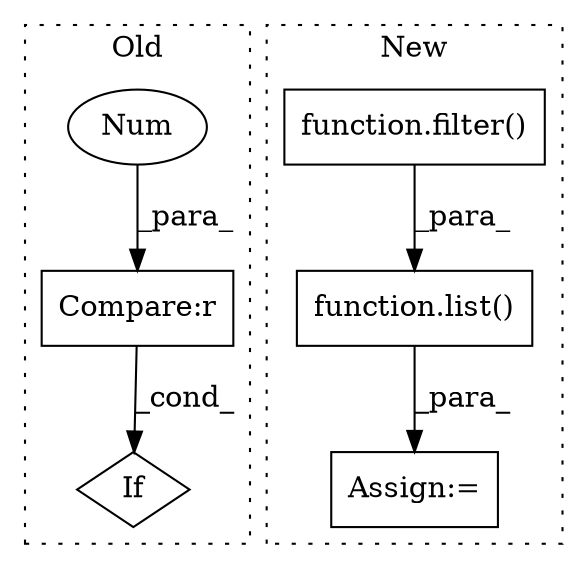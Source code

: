 digraph G {
subgraph cluster0 {
1 [label="If" a="96" s="2412" l="3" shape="diamond"];
3 [label="Compare:r" a="40" s="2415" l="23" shape="box"];
4 [label="Num" a="76" s="2436" l="2" shape="ellipse"];
label = "Old";
style="dotted";
}
subgraph cluster1 {
2 [label="function.filter()" a="75" s="1950,2030" l="7,1" shape="box"];
5 [label="Assign:=" a="68" s="1942" l="3" shape="box"];
6 [label="function.list()" a="75" s="1945,2031" l="5,1" shape="box"];
label = "New";
style="dotted";
}
2 -> 6 [label="_para_"];
3 -> 1 [label="_cond_"];
4 -> 3 [label="_para_"];
6 -> 5 [label="_para_"];
}